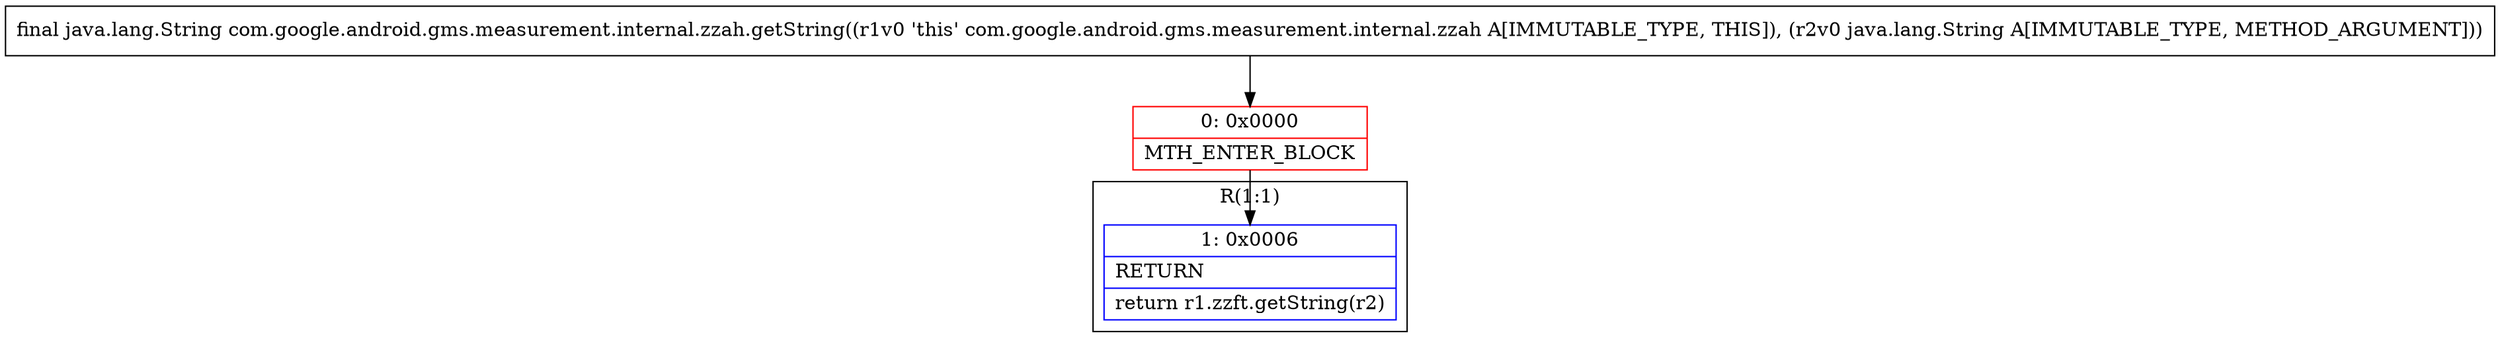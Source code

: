 digraph "CFG forcom.google.android.gms.measurement.internal.zzah.getString(Ljava\/lang\/String;)Ljava\/lang\/String;" {
subgraph cluster_Region_179553908 {
label = "R(1:1)";
node [shape=record,color=blue];
Node_1 [shape=record,label="{1\:\ 0x0006|RETURN\l|return r1.zzft.getString(r2)\l}"];
}
Node_0 [shape=record,color=red,label="{0\:\ 0x0000|MTH_ENTER_BLOCK\l}"];
MethodNode[shape=record,label="{final java.lang.String com.google.android.gms.measurement.internal.zzah.getString((r1v0 'this' com.google.android.gms.measurement.internal.zzah A[IMMUTABLE_TYPE, THIS]), (r2v0 java.lang.String A[IMMUTABLE_TYPE, METHOD_ARGUMENT])) }"];
MethodNode -> Node_0;
Node_0 -> Node_1;
}

